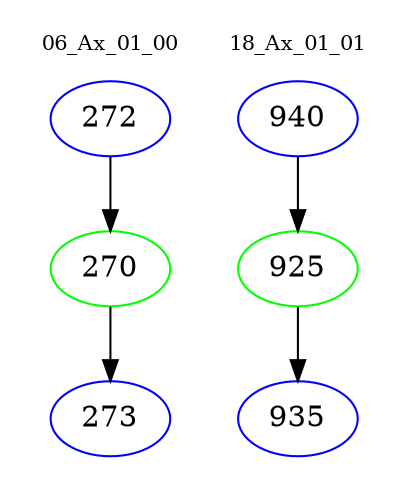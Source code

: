 digraph{
subgraph cluster_0 {
color = white
label = "06_Ax_01_00";
fontsize=10;
T0_272 [label="272", color="blue"]
T0_272 -> T0_270 [color="black"]
T0_270 [label="270", color="green"]
T0_270 -> T0_273 [color="black"]
T0_273 [label="273", color="blue"]
}
subgraph cluster_1 {
color = white
label = "18_Ax_01_01";
fontsize=10;
T1_940 [label="940", color="blue"]
T1_940 -> T1_925 [color="black"]
T1_925 [label="925", color="green"]
T1_925 -> T1_935 [color="black"]
T1_935 [label="935", color="blue"]
}
}
